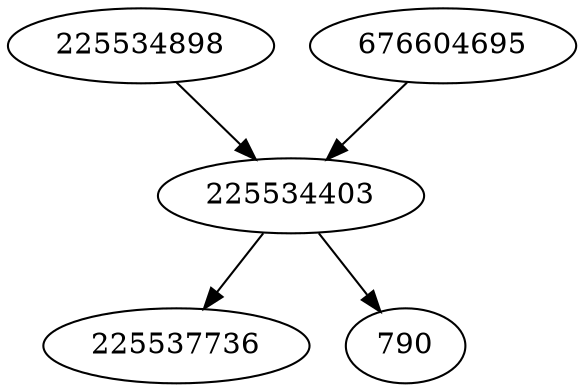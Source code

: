 strict digraph  {
225534403;
225537736;
225534898;
790;
676604695;
225534403 -> 790;
225534403 -> 225537736;
225534898 -> 225534403;
676604695 -> 225534403;
}
